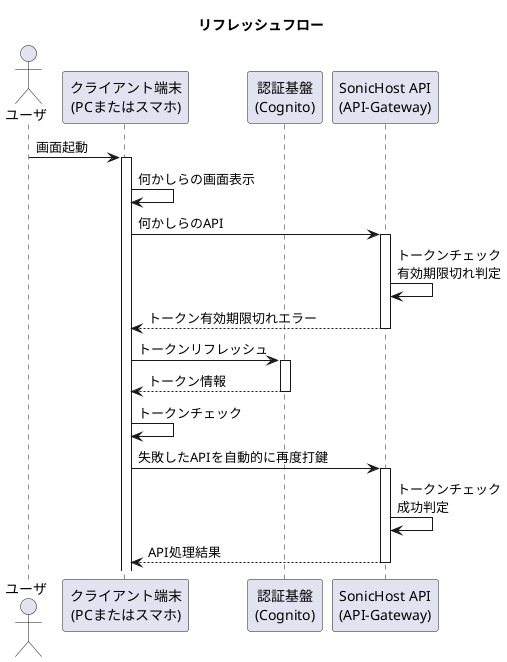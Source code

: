 @startuml リフレッシュフロー
title リフレッシュフロー


' アクター定義
actor "ユーザ" as user
participant "クライアント端末\n(PCまたはスマホ)" as device
participant "認証基盤\n(Cognito)" as cognito
participant "SonicHost API\n(API-Gateway)" as api

' 起動
user -> device ++ : 画面起動
device -> device : 何かしらの画面表示
device -> api ++ : 何かしらのAPI
api -> api : トークンチェック\n有効期限切れ判定
device <-- api -- : トークン有効期限切れエラー
device -> cognito ++ : トークンリフレッシュ
device <-- cognito -- : トークン情報
device -> device : トークンチェック
device -> api ++ : 失敗したAPIを自動的に再度打鍵
api -> api : トークンチェック\n成功判定
device <-- api -- : API処理結果

@enduml